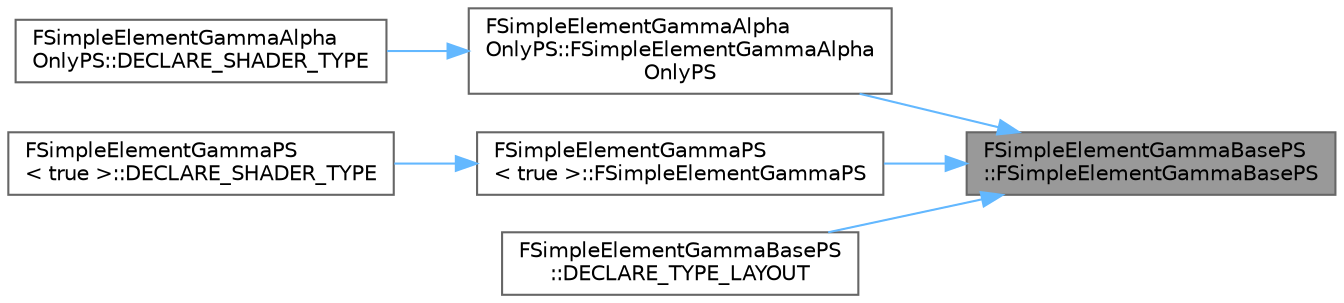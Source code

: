 digraph "FSimpleElementGammaBasePS::FSimpleElementGammaBasePS"
{
 // INTERACTIVE_SVG=YES
 // LATEX_PDF_SIZE
  bgcolor="transparent";
  edge [fontname=Helvetica,fontsize=10,labelfontname=Helvetica,labelfontsize=10];
  node [fontname=Helvetica,fontsize=10,shape=box,height=0.2,width=0.4];
  rankdir="RL";
  Node1 [id="Node000001",label="FSimpleElementGammaBasePS\l::FSimpleElementGammaBasePS",height=0.2,width=0.4,color="gray40", fillcolor="grey60", style="filled", fontcolor="black",tooltip=" "];
  Node1 -> Node2 [id="edge1_Node000001_Node000002",dir="back",color="steelblue1",style="solid",tooltip=" "];
  Node2 [id="Node000002",label="FSimpleElementGammaAlpha\lOnlyPS::FSimpleElementGammaAlpha\lOnlyPS",height=0.2,width=0.4,color="grey40", fillcolor="white", style="filled",URL="$d1/d9b/classFSimpleElementGammaAlphaOnlyPS.html#a08d1b733c27a42248cfa5442e2a16f3a",tooltip=" "];
  Node2 -> Node3 [id="edge2_Node000002_Node000003",dir="back",color="steelblue1",style="solid",tooltip=" "];
  Node3 [id="Node000003",label="FSimpleElementGammaAlpha\lOnlyPS::DECLARE_SHADER_TYPE",height=0.2,width=0.4,color="grey40", fillcolor="white", style="filled",URL="$d1/d9b/classFSimpleElementGammaAlphaOnlyPS.html#a84911b8c58a8adc0c01250d346c62315",tooltip=" "];
  Node1 -> Node4 [id="edge3_Node000001_Node000004",dir="back",color="steelblue1",style="solid",tooltip=" "];
  Node4 [id="Node000004",label="FSimpleElementGammaPS\l\< true \>::FSimpleElementGammaPS",height=0.2,width=0.4,color="grey40", fillcolor="white", style="filled",URL="$d2/d64/classFSimpleElementGammaPS.html#a6b37f891ffbc12a047f26fd23d7c7d74",tooltip=" "];
  Node4 -> Node5 [id="edge4_Node000004_Node000005",dir="back",color="steelblue1",style="solid",tooltip=" "];
  Node5 [id="Node000005",label="FSimpleElementGammaPS\l\< true \>::DECLARE_SHADER_TYPE",height=0.2,width=0.4,color="grey40", fillcolor="white", style="filled",URL="$d2/d64/classFSimpleElementGammaPS.html#aac1ed6059e3f039dd3425891d8987858",tooltip=" "];
  Node1 -> Node6 [id="edge5_Node000001_Node000006",dir="back",color="steelblue1",style="solid",tooltip=" "];
  Node6 [id="Node000006",label="FSimpleElementGammaBasePS\l::DECLARE_TYPE_LAYOUT",height=0.2,width=0.4,color="grey40", fillcolor="white", style="filled",URL="$db/d8d/classFSimpleElementGammaBasePS.html#a31173c19164212e857e0a5a7d74a29fd",tooltip=" "];
}
